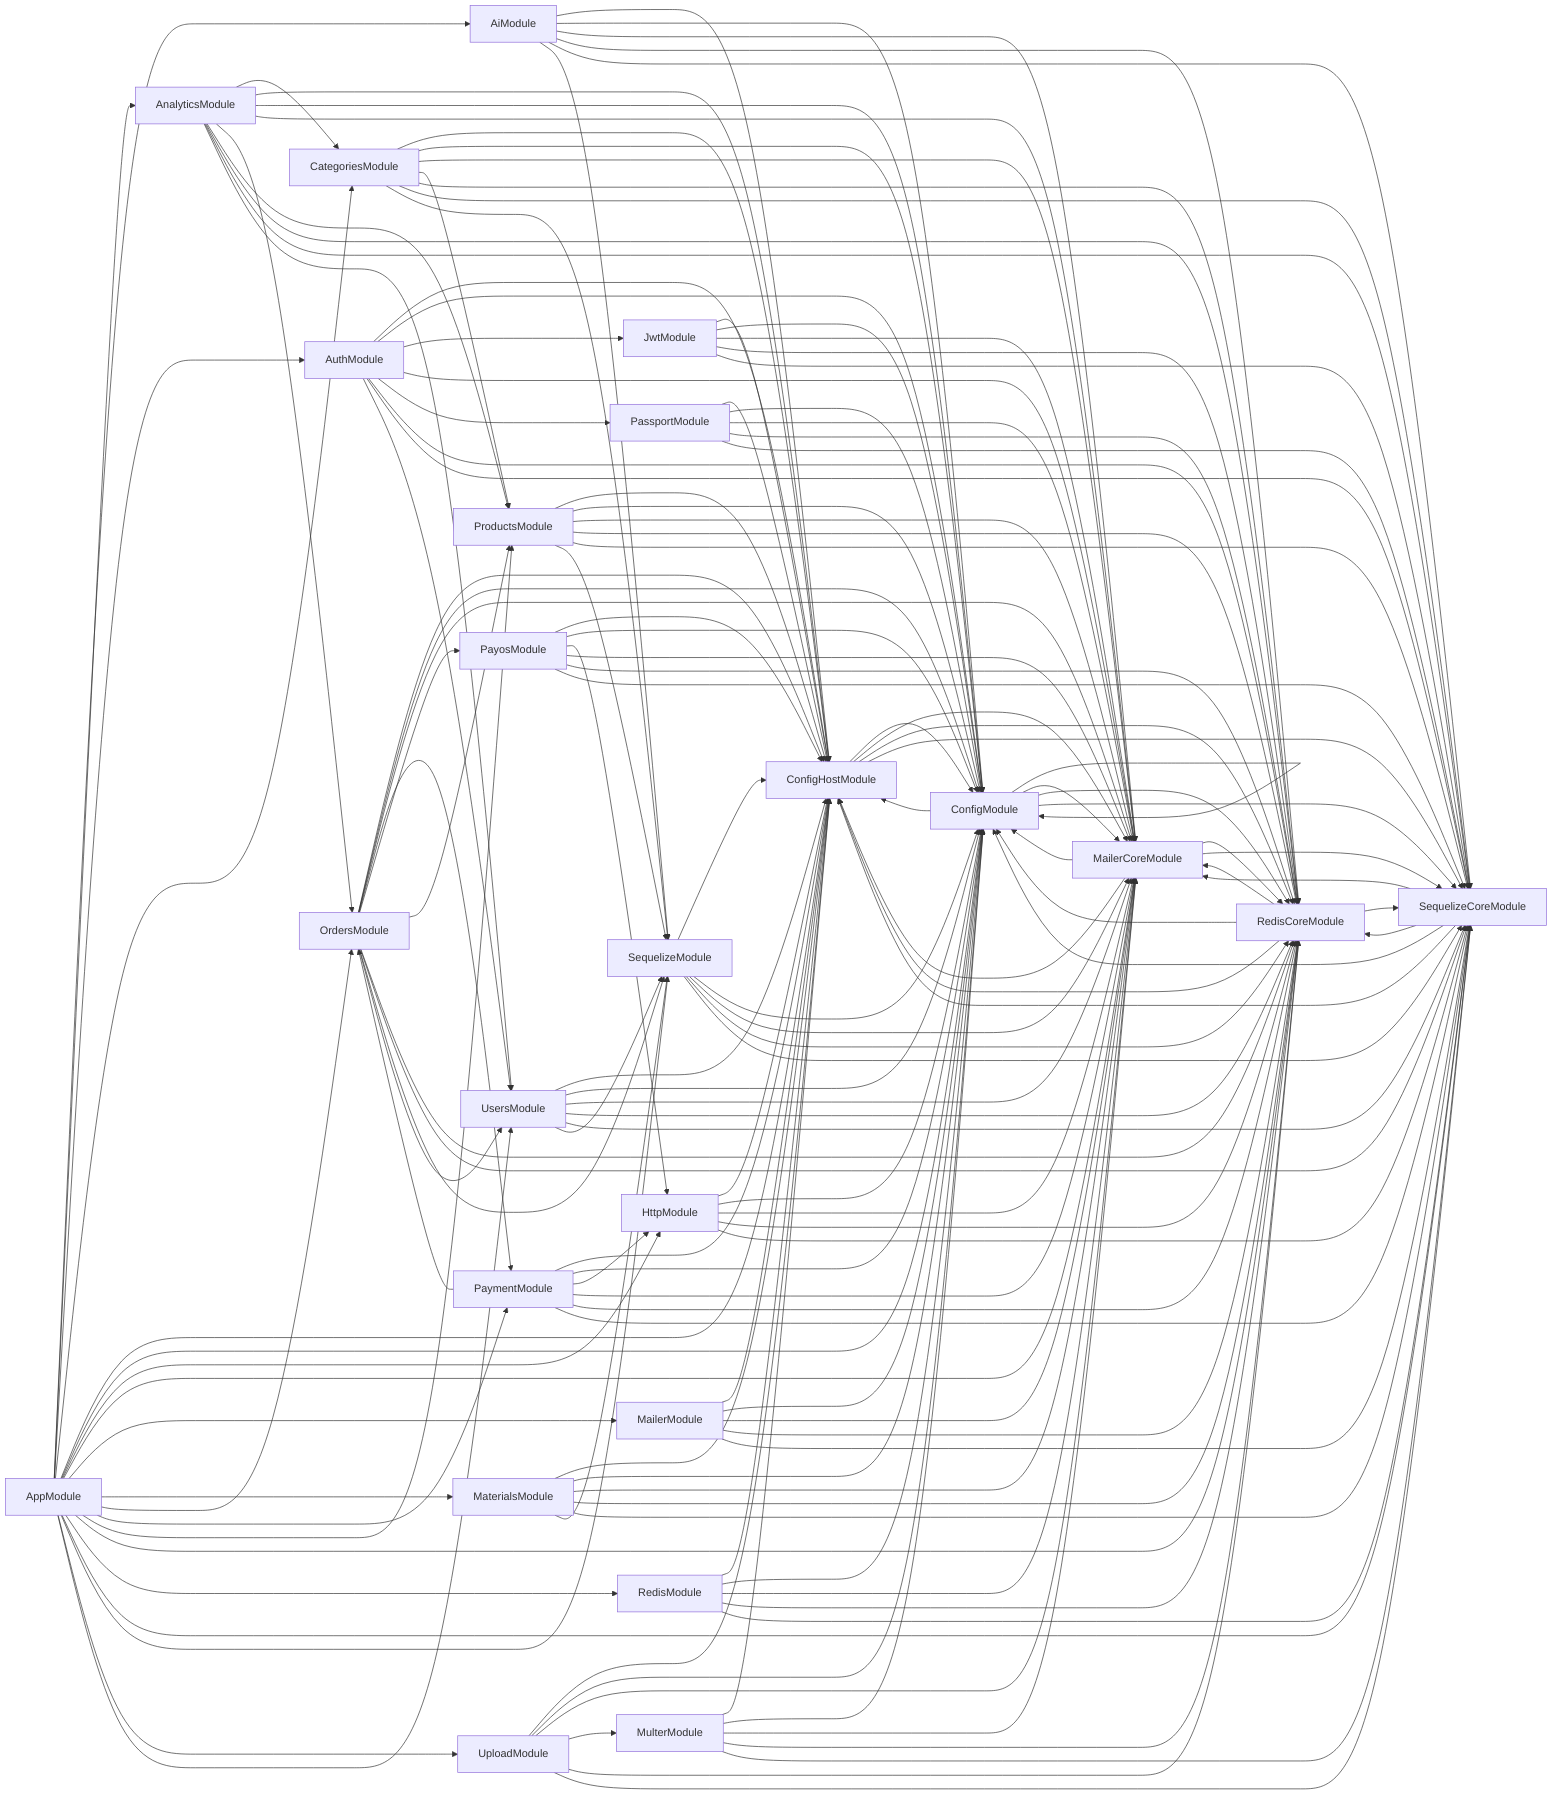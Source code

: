graph LR
    AiModule-->ConfigHostModule
  AiModule-->ConfigModule
  AiModule-->MailerCoreModule
  AiModule-->RedisCoreModule
  AiModule-->SequelizeCoreModule
  AiModule-->SequelizeModule
  AnalyticsModule-->CategoriesModule
  AnalyticsModule-->ConfigHostModule
  AnalyticsModule-->ConfigModule
  AnalyticsModule-->MailerCoreModule
  AnalyticsModule-->OrdersModule
  AnalyticsModule-->ProductsModule
  AnalyticsModule-->RedisCoreModule
  AnalyticsModule-->SequelizeCoreModule
  AnalyticsModule-->UsersModule
  AppModule-->AiModule
  AppModule-->AnalyticsModule
  AppModule-->AuthModule
  AppModule-->CategoriesModule
  AppModule-->ConfigHostModule
  AppModule-->ConfigModule
  AppModule-->HttpModule
  AppModule-->MailerCoreModule
  AppModule-->MailerModule
  AppModule-->MaterialsModule
  AppModule-->OrdersModule
  AppModule-->PaymentModule
  AppModule-->ProductsModule
  AppModule-->RedisCoreModule
  AppModule-->RedisModule
  AppModule-->SequelizeCoreModule
  AppModule-->SequelizeModule
  AppModule-->UploadModule
  AppModule-->UsersModule
  AuthModule-->ConfigHostModule
  AuthModule-->ConfigModule
  AuthModule-->JwtModule
  AuthModule-->MailerCoreModule
  AuthModule-->PassportModule
  AuthModule-->RedisCoreModule
  AuthModule-->SequelizeCoreModule
  AuthModule-->UsersModule
  CategoriesModule-->ConfigHostModule
  CategoriesModule-->ConfigModule
  CategoriesModule-->MailerCoreModule
  CategoriesModule-->ProductsModule
  CategoriesModule-->RedisCoreModule
  CategoriesModule-->SequelizeCoreModule
  CategoriesModule-->SequelizeModule
  ConfigHostModule-->ConfigModule
  ConfigHostModule-->MailerCoreModule
  ConfigHostModule-->RedisCoreModule
  ConfigHostModule-->SequelizeCoreModule
  ConfigModule-->ConfigHostModule
  ConfigModule-->ConfigModule
  ConfigModule-->MailerCoreModule
  ConfigModule-->RedisCoreModule
  ConfigModule-->SequelizeCoreModule
  HttpModule-->ConfigHostModule
  HttpModule-->ConfigModule
  HttpModule-->MailerCoreModule
  HttpModule-->RedisCoreModule
  HttpModule-->SequelizeCoreModule
  JwtModule-->ConfigHostModule
  JwtModule-->ConfigModule
  JwtModule-->MailerCoreModule
  JwtModule-->RedisCoreModule
  JwtModule-->SequelizeCoreModule
  MailerCoreModule-->ConfigHostModule
  MailerCoreModule-->ConfigModule
  MailerCoreModule-->RedisCoreModule
  MailerCoreModule-->SequelizeCoreModule
  MailerModule-->ConfigHostModule
  MailerModule-->ConfigModule
  MailerModule-->MailerCoreModule
  MailerModule-->RedisCoreModule
  MailerModule-->SequelizeCoreModule
  MaterialsModule-->ConfigHostModule
  MaterialsModule-->ConfigModule
  MaterialsModule-->MailerCoreModule
  MaterialsModule-->RedisCoreModule
  MaterialsModule-->SequelizeCoreModule
  MaterialsModule-->SequelizeModule
  MulterModule-->ConfigHostModule
  MulterModule-->ConfigModule
  MulterModule-->MailerCoreModule
  MulterModule-->RedisCoreModule
  MulterModule-->SequelizeCoreModule
  OrdersModule-->ConfigHostModule
  OrdersModule-->ConfigModule
  OrdersModule-->MailerCoreModule
  OrdersModule-->PaymentModule
  OrdersModule-->PayosModule
  OrdersModule-->ProductsModule
  OrdersModule-->RedisCoreModule
  OrdersModule-->SequelizeCoreModule
  OrdersModule-->SequelizeModule
  OrdersModule-->UsersModule
  PassportModule-->ConfigHostModule
  PassportModule-->ConfigModule
  PassportModule-->MailerCoreModule
  PassportModule-->RedisCoreModule
  PassportModule-->SequelizeCoreModule
  PaymentModule-->ConfigHostModule
  PaymentModule-->ConfigModule
  PaymentModule-->HttpModule
  PaymentModule-->MailerCoreModule
  PaymentModule-->OrdersModule
  PaymentModule-->RedisCoreModule
  PaymentModule-->SequelizeCoreModule
  PayosModule-->ConfigHostModule
  PayosModule-->ConfigModule
  PayosModule-->HttpModule
  PayosModule-->MailerCoreModule
  PayosModule-->RedisCoreModule
  PayosModule-->SequelizeCoreModule
  ProductsModule-->ConfigHostModule
  ProductsModule-->ConfigModule
  ProductsModule-->MailerCoreModule
  ProductsModule-->RedisCoreModule
  ProductsModule-->SequelizeCoreModule
  ProductsModule-->SequelizeModule
  RedisCoreModule-->ConfigHostModule
  RedisCoreModule-->ConfigModule
  RedisCoreModule-->MailerCoreModule
  RedisCoreModule-->SequelizeCoreModule
  RedisModule-->ConfigHostModule
  RedisModule-->ConfigModule
  RedisModule-->MailerCoreModule
  RedisModule-->RedisCoreModule
  RedisModule-->SequelizeCoreModule
  SequelizeCoreModule-->ConfigHostModule
  SequelizeCoreModule-->ConfigModule
  SequelizeCoreModule-->MailerCoreModule
  SequelizeCoreModule-->RedisCoreModule
  SequelizeModule-->ConfigHostModule
  SequelizeModule-->ConfigModule
  SequelizeModule-->MailerCoreModule
  SequelizeModule-->RedisCoreModule
  SequelizeModule-->SequelizeCoreModule
  UploadModule-->ConfigHostModule
  UploadModule-->ConfigModule
  UploadModule-->MailerCoreModule
  UploadModule-->MulterModule
  UploadModule-->RedisCoreModule
  UploadModule-->SequelizeCoreModule
  UsersModule-->ConfigHostModule
  UsersModule-->ConfigModule
  UsersModule-->MailerCoreModule
  UsersModule-->RedisCoreModule
  UsersModule-->SequelizeCoreModule
  UsersModule-->SequelizeModule